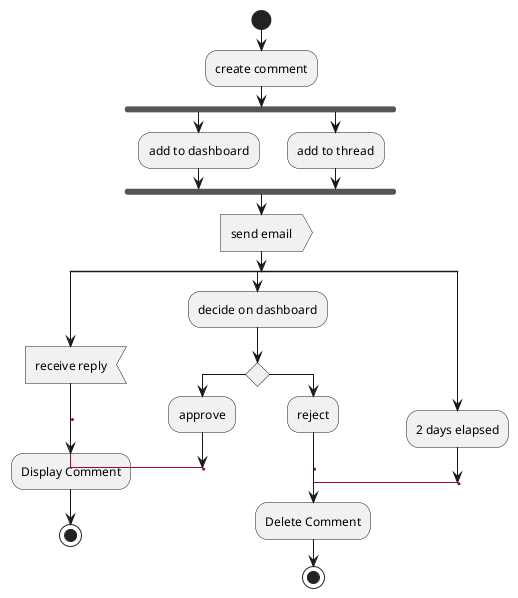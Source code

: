 @startuml beta syntax

start
:create comment;
fork
    :add to dashboard;
fork again
    :add to thread;
end fork
:send email>
split
    :receive reply<
    label approve
    :Display Comment;
    stop

split again
    :decide on dashboard;
    if () then
        :approve;
        goto approve
    else
        :reject;
        label reject
        :Delete Comment;
        stop
    endif

split again
    :2 days elapsed;
    goto reject

end split

@enduml